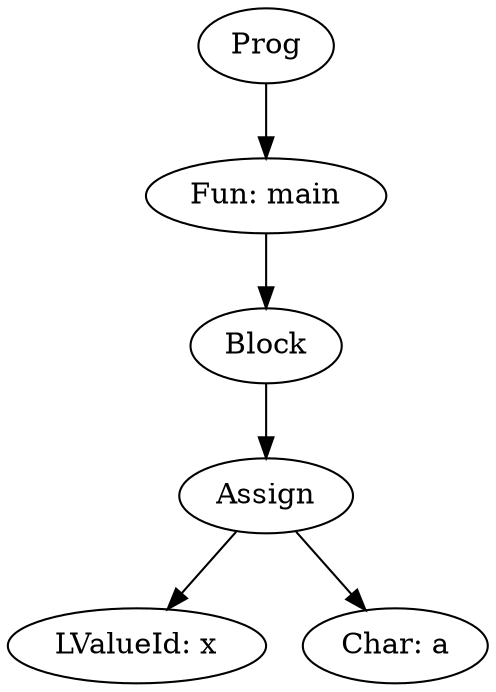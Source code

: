 digraph AST {
"Prog783286238" [label="Prog"];
"Fun1983747920" [label="Fun: main"];
"Prog783286238" -> "Fun1983747920";
"CmdBlock1543727556" [label="Block"];
"Fun1983747920" -> "CmdBlock1543727556";
"CmdAssign736709391" [label="Assign"];
"CmdBlock1543727556" -> "CmdAssign736709391";
"LValueId225493257" [label="LValueId: x"];
"CmdAssign736709391" -> "LValueId225493257";
"ExpChar401424608" [label="Char: a"];
"CmdAssign736709391" -> "ExpChar401424608";
}
